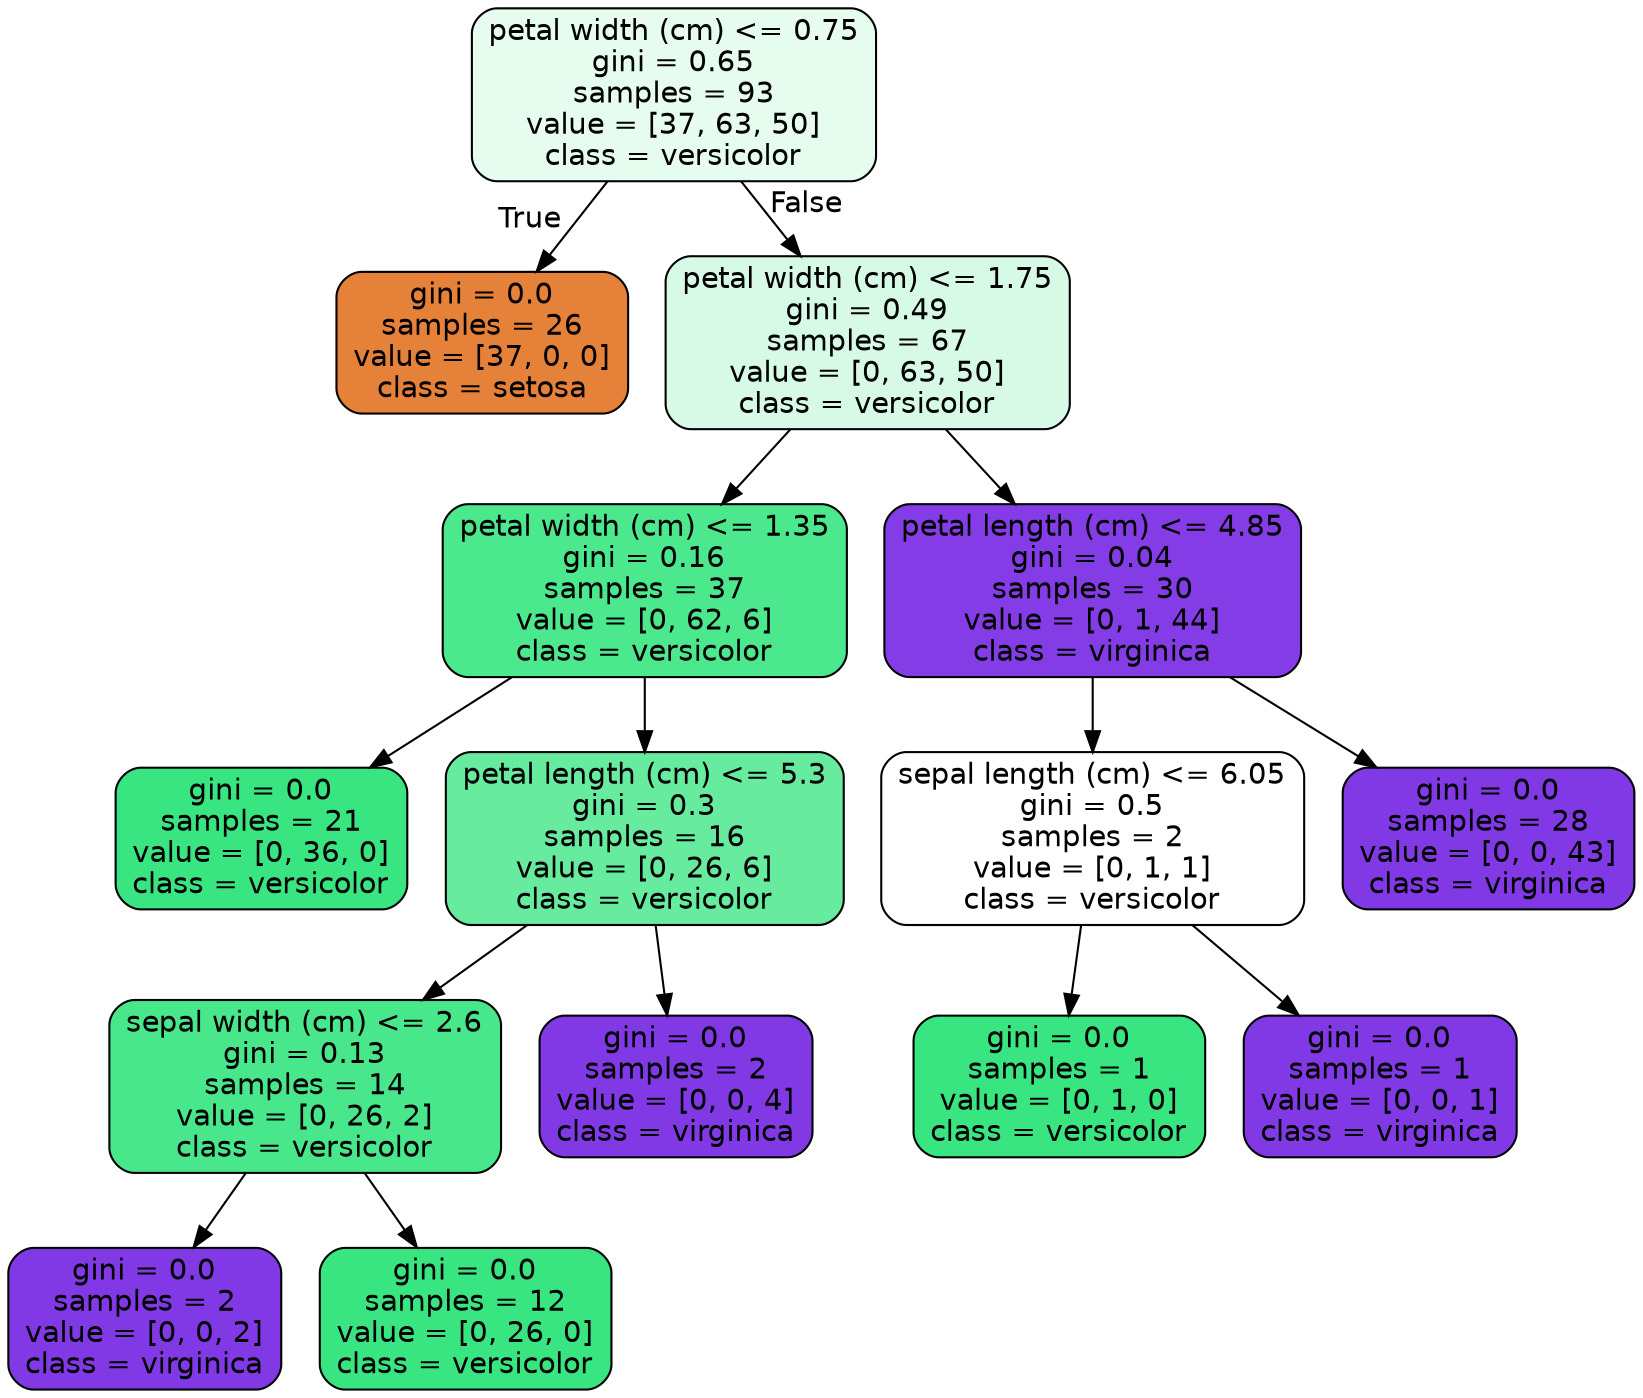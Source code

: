digraph Tree {
node [shape=box, style="filled, rounded", color="black", fontname="helvetica"] ;
edge [fontname="helvetica"] ;
0 [label="petal width (cm) <= 0.75\ngini = 0.65\nsamples = 93\nvalue = [37, 63, 50]\nclass = versicolor", fillcolor="#e5fcef"] ;
1 [label="gini = 0.0\nsamples = 26\nvalue = [37, 0, 0]\nclass = setosa", fillcolor="#e58139"] ;
0 -> 1 [labeldistance=2.5, labelangle=45, headlabel="True"] ;
2 [label="petal width (cm) <= 1.75\ngini = 0.49\nsamples = 67\nvalue = [0, 63, 50]\nclass = versicolor", fillcolor="#d6fae5"] ;
0 -> 2 [labeldistance=2.5, labelangle=-45, headlabel="False"] ;
3 [label="petal width (cm) <= 1.35\ngini = 0.16\nsamples = 37\nvalue = [0, 62, 6]\nclass = versicolor", fillcolor="#4ce88d"] ;
2 -> 3 ;
4 [label="gini = 0.0\nsamples = 21\nvalue = [0, 36, 0]\nclass = versicolor", fillcolor="#39e581"] ;
3 -> 4 ;
5 [label="petal length (cm) <= 5.3\ngini = 0.3\nsamples = 16\nvalue = [0, 26, 6]\nclass = versicolor", fillcolor="#67eb9e"] ;
3 -> 5 ;
6 [label="sepal width (cm) <= 2.6\ngini = 0.13\nsamples = 14\nvalue = [0, 26, 2]\nclass = versicolor", fillcolor="#48e78b"] ;
5 -> 6 ;
7 [label="gini = 0.0\nsamples = 2\nvalue = [0, 0, 2]\nclass = virginica", fillcolor="#8139e5"] ;
6 -> 7 ;
8 [label="gini = 0.0\nsamples = 12\nvalue = [0, 26, 0]\nclass = versicolor", fillcolor="#39e581"] ;
6 -> 8 ;
9 [label="gini = 0.0\nsamples = 2\nvalue = [0, 0, 4]\nclass = virginica", fillcolor="#8139e5"] ;
5 -> 9 ;
10 [label="petal length (cm) <= 4.85\ngini = 0.04\nsamples = 30\nvalue = [0, 1, 44]\nclass = virginica", fillcolor="#843de6"] ;
2 -> 10 ;
11 [label="sepal length (cm) <= 6.05\ngini = 0.5\nsamples = 2\nvalue = [0, 1, 1]\nclass = versicolor", fillcolor="#ffffff"] ;
10 -> 11 ;
12 [label="gini = 0.0\nsamples = 1\nvalue = [0, 1, 0]\nclass = versicolor", fillcolor="#39e581"] ;
11 -> 12 ;
13 [label="gini = 0.0\nsamples = 1\nvalue = [0, 0, 1]\nclass = virginica", fillcolor="#8139e5"] ;
11 -> 13 ;
14 [label="gini = 0.0\nsamples = 28\nvalue = [0, 0, 43]\nclass = virginica", fillcolor="#8139e5"] ;
10 -> 14 ;
}